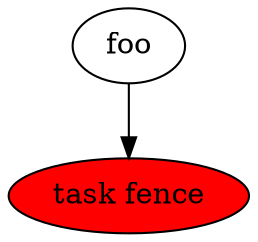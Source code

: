digraph {
"NODE_23" [style="filled" fillcolor="red" label="task fence"]
"NODE_3" -> "NODE_23"
"NODE_3" [style="filled" fillcolor="white" label="foo"]
}
